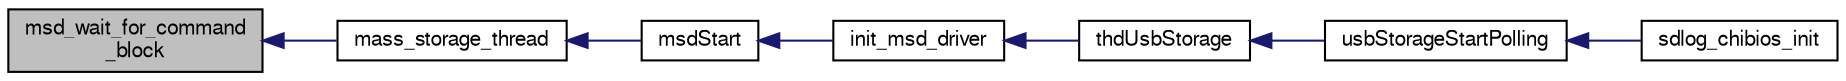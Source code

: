 digraph "msd_wait_for_command_block"
{
  edge [fontname="FreeSans",fontsize="10",labelfontname="FreeSans",labelfontsize="10"];
  node [fontname="FreeSans",fontsize="10",shape=record];
  rankdir="LR";
  Node1 [label="msd_wait_for_command\l_block",height=0.2,width=0.4,color="black", fillcolor="grey75", style="filled", fontcolor="black"];
  Node1 -> Node2 [dir="back",color="midnightblue",fontsize="10",style="solid",fontname="FreeSans"];
  Node2 [label="mass_storage_thread",height=0.2,width=0.4,color="black", fillcolor="white", style="filled",URL="$usb__msd_8c.html#afae8af1112e8706a2abac1033b431d1a",tooltip="Mass storage thread that processes commands. "];
  Node2 -> Node3 [dir="back",color="midnightblue",fontsize="10",style="solid",fontname="FreeSans"];
  Node3 [label="msdStart",height=0.2,width=0.4,color="black", fillcolor="white", style="filled",URL="$usb__msd_8h.html#a7889b266f8bf0e0063afd3546cd02439",tooltip="Starts a USB mass storage driver. "];
  Node3 -> Node4 [dir="back",color="midnightblue",fontsize="10",style="solid",fontname="FreeSans"];
  Node4 [label="init_msd_driver",height=0.2,width=0.4,color="black", fillcolor="white", style="filled",URL="$usb__msd_8h.html#a2c07ac4c24d02f56c726c38477e98b01"];
  Node4 -> Node5 [dir="back",color="midnightblue",fontsize="10",style="solid",fontname="FreeSans"];
  Node5 [label="thdUsbStorage",height=0.2,width=0.4,color="black", fillcolor="white", style="filled",URL="$usbStorage_8c.html#a03e36a472f457f472fc7031d798eac45"];
  Node5 -> Node6 [dir="back",color="midnightblue",fontsize="10",style="solid",fontname="FreeSans"];
  Node6 [label="usbStorageStartPolling",height=0.2,width=0.4,color="black", fillcolor="white", style="filled",URL="$usbStorage_8h.html#a12081a3972cd8a738a527d104c647665"];
  Node6 -> Node7 [dir="back",color="midnightblue",fontsize="10",style="solid",fontname="FreeSans"];
  Node7 [label="sdlog_chibios_init",height=0.2,width=0.4,color="black", fillcolor="white", style="filled",URL="$sdlog__chibios_8h.html#aeeba7682db35a9becddc07935f5d256a"];
}
